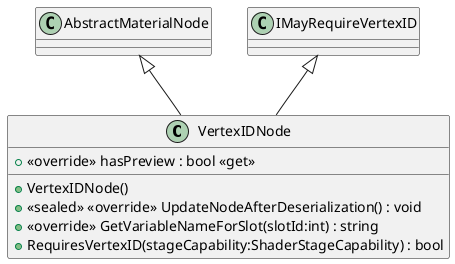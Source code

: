 @startuml
class VertexIDNode {
    + <<override>> hasPreview : bool <<get>>
    + VertexIDNode()
    + <<sealed>> <<override>> UpdateNodeAfterDeserialization() : void
    + <<override>> GetVariableNameForSlot(slotId:int) : string
    + RequiresVertexID(stageCapability:ShaderStageCapability) : bool
}
AbstractMaterialNode <|-- VertexIDNode
IMayRequireVertexID <|-- VertexIDNode
@enduml
